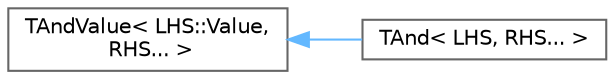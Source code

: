 digraph "Graphical Class Hierarchy"
{
 // INTERACTIVE_SVG=YES
 // LATEX_PDF_SIZE
  bgcolor="transparent";
  edge [fontname=Helvetica,fontsize=10,labelfontname=Helvetica,labelfontsize=10];
  node [fontname=Helvetica,fontsize=10,shape=box,height=0.2,width=0.4];
  rankdir="LR";
  Node0 [id="Node000000",label="TAndValue\< LHS::Value,\l RHS... \>",height=0.2,width=0.4,color="grey40", fillcolor="white", style="filled",URL="$dd/d18/structTAndValue.html",tooltip=" "];
  Node0 -> Node1 [id="edge6101_Node000000_Node000001",dir="back",color="steelblue1",style="solid",tooltip=" "];
  Node1 [id="Node000001",label="TAnd\< LHS, RHS... \>",height=0.2,width=0.4,color="grey40", fillcolor="white", style="filled",URL="$d9/d4e/structTAnd_3_01LHS_00_01RHS_8_8_8_01_4.html",tooltip=" "];
}
